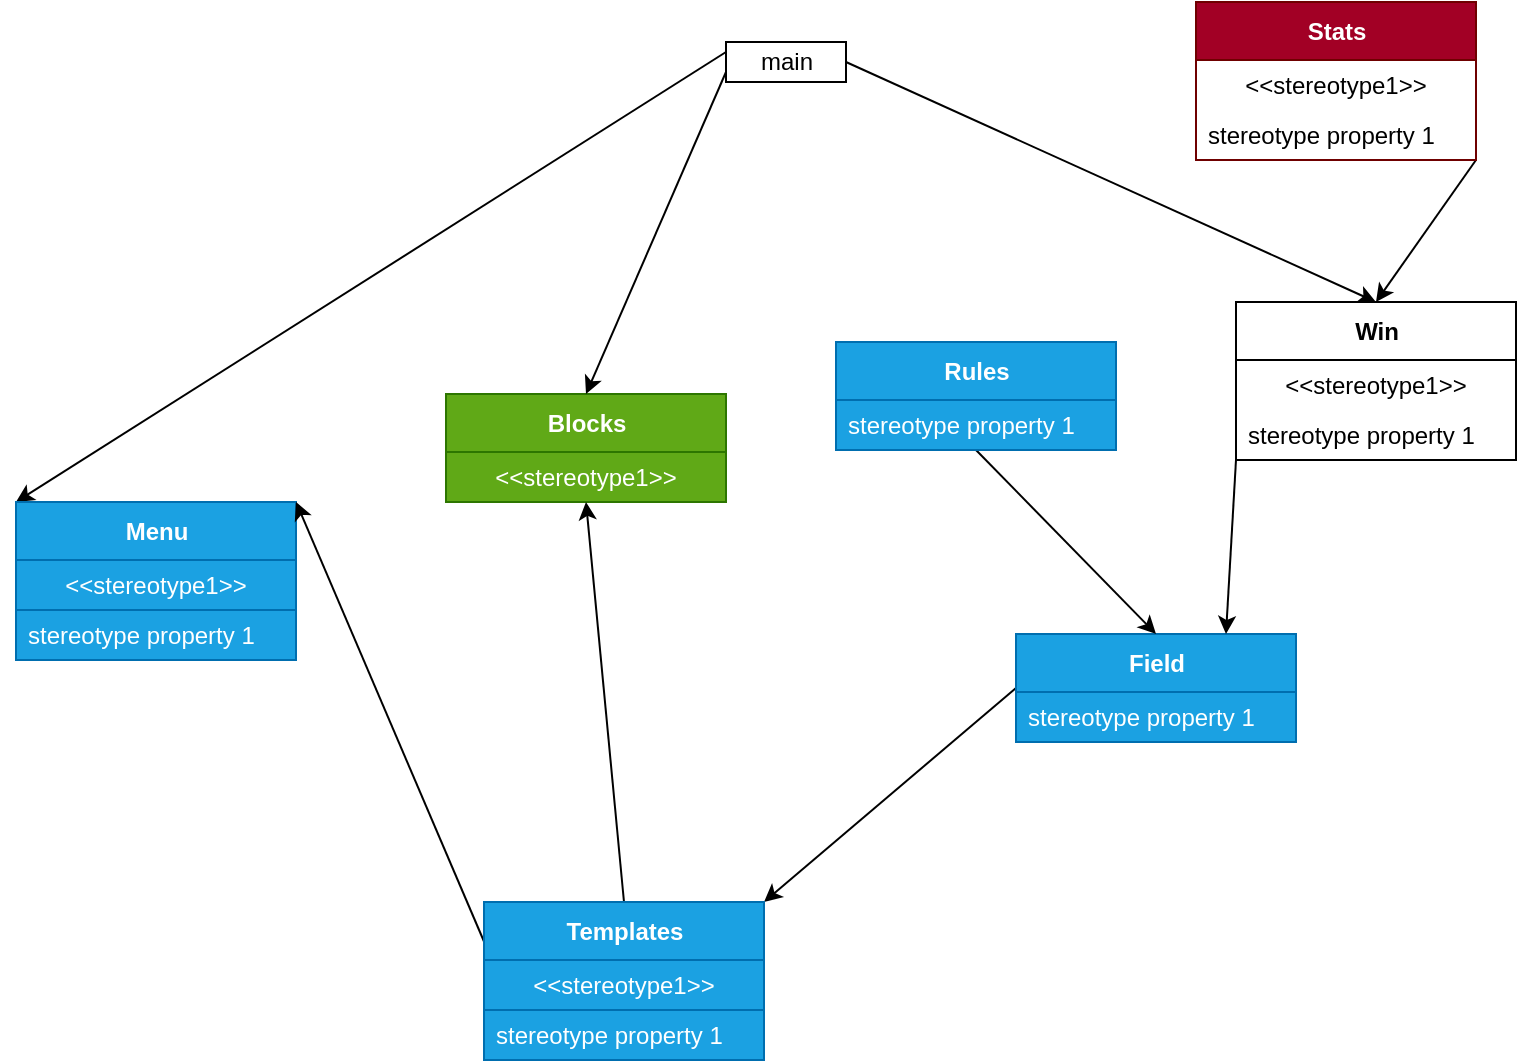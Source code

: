 <mxfile>
    <diagram id="CTDKM3N9noExvLzHK5kU" name="Page-1">
        <mxGraphModel dx="642" dy="661" grid="1" gridSize="10" guides="1" tooltips="1" connect="1" arrows="1" fold="1" page="1" pageScale="1" pageWidth="827" pageHeight="1169" math="0" shadow="0">
            <root>
                <mxCell id="0"/>
                <mxCell id="1" parent="0"/>
                <mxCell id="62" style="edgeStyle=none;html=1;exitX=1;exitY=0.5;exitDx=0;exitDy=0;entryX=0.5;entryY=0;entryDx=0;entryDy=0;" edge="1" parent="1" source="10" target="32">
                    <mxGeometry relative="1" as="geometry"/>
                </mxCell>
                <mxCell id="74" style="edgeStyle=none;html=1;exitX=0;exitY=0.25;exitDx=0;exitDy=0;entryX=0;entryY=0;entryDx=0;entryDy=0;" edge="1" parent="1" source="10" target="14">
                    <mxGeometry relative="1" as="geometry"/>
                </mxCell>
                <mxCell id="10" value="main" style="html=1;" parent="1" vertex="1">
                    <mxGeometry x="395" y="40" width="60" height="20" as="geometry"/>
                </mxCell>
                <mxCell id="72" style="edgeStyle=none;html=1;exitX=0;exitY=0.5;exitDx=0;exitDy=0;entryX=1;entryY=0;entryDx=0;entryDy=0;" edge="1" parent="1" source="11" target="40">
                    <mxGeometry relative="1" as="geometry"/>
                </mxCell>
                <mxCell id="11" value="Field" style="swimlane;fontStyle=1;align=center;verticalAlign=middle;childLayout=stackLayout;horizontal=1;startSize=29;horizontalStack=0;resizeParent=1;resizeParentMax=0;resizeLast=0;collapsible=0;marginBottom=0;html=1;fillColor=#1ba1e2;fontColor=#ffffff;strokeColor=#006EAF;" parent="1" vertex="1">
                    <mxGeometry x="540" y="336" width="140" height="54" as="geometry"/>
                </mxCell>
                <mxCell id="13" value="stereotype property 1" style="text;html=1;strokeColor=#006EAF;fillColor=#1ba1e2;align=left;verticalAlign=middle;spacingLeft=4;spacingRight=4;overflow=hidden;rotatable=0;points=[[0,0.5],[1,0.5]];portConstraint=eastwest;fontColor=#ffffff;" parent="11" vertex="1">
                    <mxGeometry y="29" width="140" height="25" as="geometry"/>
                </mxCell>
                <mxCell id="14" value="Menu" style="swimlane;fontStyle=1;align=center;verticalAlign=middle;childLayout=stackLayout;horizontal=1;startSize=29;horizontalStack=0;resizeParent=1;resizeParentMax=0;resizeLast=0;collapsible=0;marginBottom=0;html=1;fillColor=#1ba1e2;fontColor=#ffffff;strokeColor=#006EAF;" parent="1" vertex="1">
                    <mxGeometry x="40" y="270" width="140" height="79" as="geometry"/>
                </mxCell>
                <mxCell id="15" value="&amp;lt;&amp;lt;stereotype1&amp;gt;&amp;gt;" style="text;html=1;strokeColor=#006EAF;fillColor=#1ba1e2;align=center;verticalAlign=middle;spacingLeft=4;spacingRight=4;overflow=hidden;rotatable=0;points=[[0,0.5],[1,0.5]];portConstraint=eastwest;fontColor=#ffffff;" parent="14" vertex="1">
                    <mxGeometry y="29" width="140" height="25" as="geometry"/>
                </mxCell>
                <mxCell id="16" value="stereotype property 1" style="text;html=1;strokeColor=#006EAF;fillColor=#1ba1e2;align=left;verticalAlign=middle;spacingLeft=4;spacingRight=4;overflow=hidden;rotatable=0;points=[[0,0.5],[1,0.5]];portConstraint=eastwest;fontColor=#ffffff;" parent="14" vertex="1">
                    <mxGeometry y="54" width="140" height="25" as="geometry"/>
                </mxCell>
                <mxCell id="19" value="Blocks" style="swimlane;fontStyle=1;align=center;verticalAlign=middle;childLayout=stackLayout;horizontal=1;startSize=29;horizontalStack=0;resizeParent=1;resizeParentMax=0;resizeLast=0;collapsible=0;marginBottom=0;html=1;fillColor=#60a917;fontColor=#ffffff;strokeColor=#2D7600;" parent="1" vertex="1">
                    <mxGeometry x="255" y="216" width="140" height="54" as="geometry"/>
                </mxCell>
                <mxCell id="20" value="&amp;lt;&amp;lt;stereotype1&amp;gt;&amp;gt;" style="text;html=1;strokeColor=#2D7600;fillColor=#60a917;align=center;verticalAlign=middle;spacingLeft=4;spacingRight=4;overflow=hidden;rotatable=0;points=[[0,0.5],[1,0.5]];portConstraint=eastwest;fontColor=#ffffff;" parent="19" vertex="1">
                    <mxGeometry y="29" width="140" height="25" as="geometry"/>
                </mxCell>
                <mxCell id="22" style="edgeStyle=none;html=1;exitX=0;exitY=0.75;exitDx=0;exitDy=0;entryX=0.5;entryY=0;entryDx=0;entryDy=0;" parent="1" source="10" target="19" edge="1">
                    <mxGeometry relative="1" as="geometry">
                        <Array as="points"/>
                    </mxGeometry>
                </mxCell>
                <mxCell id="69" style="edgeStyle=none;html=1;exitX=0;exitY=1;exitDx=0;exitDy=0;entryX=0.75;entryY=0;entryDx=0;entryDy=0;" edge="1" parent="1" source="32" target="11">
                    <mxGeometry relative="1" as="geometry"/>
                </mxCell>
                <mxCell id="32" value="Win" style="swimlane;fontStyle=1;align=center;verticalAlign=middle;childLayout=stackLayout;horizontal=1;startSize=29;horizontalStack=0;resizeParent=1;resizeParentMax=0;resizeLast=0;collapsible=0;marginBottom=0;html=1;" parent="1" vertex="1">
                    <mxGeometry x="650" y="170" width="140" height="79" as="geometry"/>
                </mxCell>
                <mxCell id="33" value="&amp;lt;&amp;lt;stereotype1&amp;gt;&amp;gt;" style="text;html=1;strokeColor=none;fillColor=none;align=center;verticalAlign=middle;spacingLeft=4;spacingRight=4;overflow=hidden;rotatable=0;points=[[0,0.5],[1,0.5]];portConstraint=eastwest;" parent="32" vertex="1">
                    <mxGeometry y="29" width="140" height="25" as="geometry"/>
                </mxCell>
                <mxCell id="34" value="stereotype property 1" style="text;html=1;strokeColor=none;fillColor=none;align=left;verticalAlign=middle;spacingLeft=4;spacingRight=4;overflow=hidden;rotatable=0;points=[[0,0.5],[1,0.5]];portConstraint=eastwest;" parent="32" vertex="1">
                    <mxGeometry y="54" width="140" height="25" as="geometry"/>
                </mxCell>
                <mxCell id="71" style="edgeStyle=none;html=1;exitX=0;exitY=0.25;exitDx=0;exitDy=0;entryX=1;entryY=0;entryDx=0;entryDy=0;" edge="1" parent="1" source="40" target="14">
                    <mxGeometry relative="1" as="geometry"/>
                </mxCell>
                <mxCell id="73" style="edgeStyle=none;html=1;exitX=0.5;exitY=0;exitDx=0;exitDy=0;entryX=0.5;entryY=1;entryDx=0;entryDy=0;" edge="1" parent="1" source="40" target="19">
                    <mxGeometry relative="1" as="geometry"/>
                </mxCell>
                <mxCell id="40" value="Templates" style="swimlane;fontStyle=1;align=center;verticalAlign=middle;childLayout=stackLayout;horizontal=1;startSize=29;horizontalStack=0;resizeParent=1;resizeParentMax=0;resizeLast=0;collapsible=0;marginBottom=0;html=1;fillColor=#1ba1e2;fontColor=#ffffff;strokeColor=#006EAF;" parent="1" vertex="1">
                    <mxGeometry x="274" y="470" width="140" height="79" as="geometry"/>
                </mxCell>
                <mxCell id="41" value="&amp;lt;&amp;lt;stereotype1&amp;gt;&amp;gt;" style="text;html=1;strokeColor=#006EAF;fillColor=#1ba1e2;align=center;verticalAlign=middle;spacingLeft=4;spacingRight=4;overflow=hidden;rotatable=0;points=[[0,0.5],[1,0.5]];portConstraint=eastwest;fontColor=#ffffff;" parent="40" vertex="1">
                    <mxGeometry y="29" width="140" height="25" as="geometry"/>
                </mxCell>
                <mxCell id="42" value="stereotype property 1" style="text;html=1;strokeColor=#006EAF;fillColor=#1ba1e2;align=left;verticalAlign=middle;spacingLeft=4;spacingRight=4;overflow=hidden;rotatable=0;points=[[0,0.5],[1,0.5]];portConstraint=eastwest;fontColor=#ffffff;" parent="40" vertex="1">
                    <mxGeometry y="54" width="140" height="25" as="geometry"/>
                </mxCell>
                <mxCell id="75" style="edgeStyle=none;html=1;exitX=1;exitY=1;exitDx=0;exitDy=0;entryX=0.5;entryY=0;entryDx=0;entryDy=0;" edge="1" parent="1" source="54" target="32">
                    <mxGeometry relative="1" as="geometry"/>
                </mxCell>
                <mxCell id="54" value="Stats" style="swimlane;fontStyle=1;align=center;verticalAlign=middle;childLayout=stackLayout;horizontal=1;startSize=29;horizontalStack=0;resizeParent=1;resizeParentMax=0;resizeLast=0;collapsible=0;marginBottom=0;html=1;fillColor=#a20025;fontColor=#ffffff;strokeColor=#6F0000;" parent="1" vertex="1">
                    <mxGeometry x="630" y="20" width="140" height="79" as="geometry"/>
                </mxCell>
                <mxCell id="55" value="&amp;lt;&amp;lt;stereotype1&amp;gt;&amp;gt;" style="text;html=1;strokeColor=none;fillColor=none;align=center;verticalAlign=middle;spacingLeft=4;spacingRight=4;overflow=hidden;rotatable=0;points=[[0,0.5],[1,0.5]];portConstraint=eastwest;" parent="54" vertex="1">
                    <mxGeometry y="29" width="140" height="25" as="geometry"/>
                </mxCell>
                <mxCell id="56" value="stereotype property 1" style="text;html=1;strokeColor=none;fillColor=none;align=left;verticalAlign=middle;spacingLeft=4;spacingRight=4;overflow=hidden;rotatable=0;points=[[0,0.5],[1,0.5]];portConstraint=eastwest;" parent="54" vertex="1">
                    <mxGeometry y="54" width="140" height="25" as="geometry"/>
                </mxCell>
                <mxCell id="67" style="edgeStyle=none;html=1;exitX=0.5;exitY=1;exitDx=0;exitDy=0;entryX=0.5;entryY=0;entryDx=0;entryDy=0;" edge="1" parent="1" source="65" target="11">
                    <mxGeometry relative="1" as="geometry"/>
                </mxCell>
                <mxCell id="65" value="Rules" style="swimlane;fontStyle=1;align=center;verticalAlign=middle;childLayout=stackLayout;horizontal=1;startSize=29;horizontalStack=0;resizeParent=1;resizeParentMax=0;resizeLast=0;collapsible=0;marginBottom=0;html=1;fillColor=#1ba1e2;fontColor=#ffffff;strokeColor=#006EAF;" vertex="1" parent="1">
                    <mxGeometry x="450" y="190" width="140" height="54" as="geometry"/>
                </mxCell>
                <mxCell id="66" value="stereotype property 1" style="text;html=1;strokeColor=#006EAF;fillColor=#1ba1e2;align=left;verticalAlign=middle;spacingLeft=4;spacingRight=4;overflow=hidden;rotatable=0;points=[[0,0.5],[1,0.5]];portConstraint=eastwest;fontColor=#ffffff;" vertex="1" parent="65">
                    <mxGeometry y="29" width="140" height="25" as="geometry"/>
                </mxCell>
            </root>
        </mxGraphModel>
    </diagram>
</mxfile>